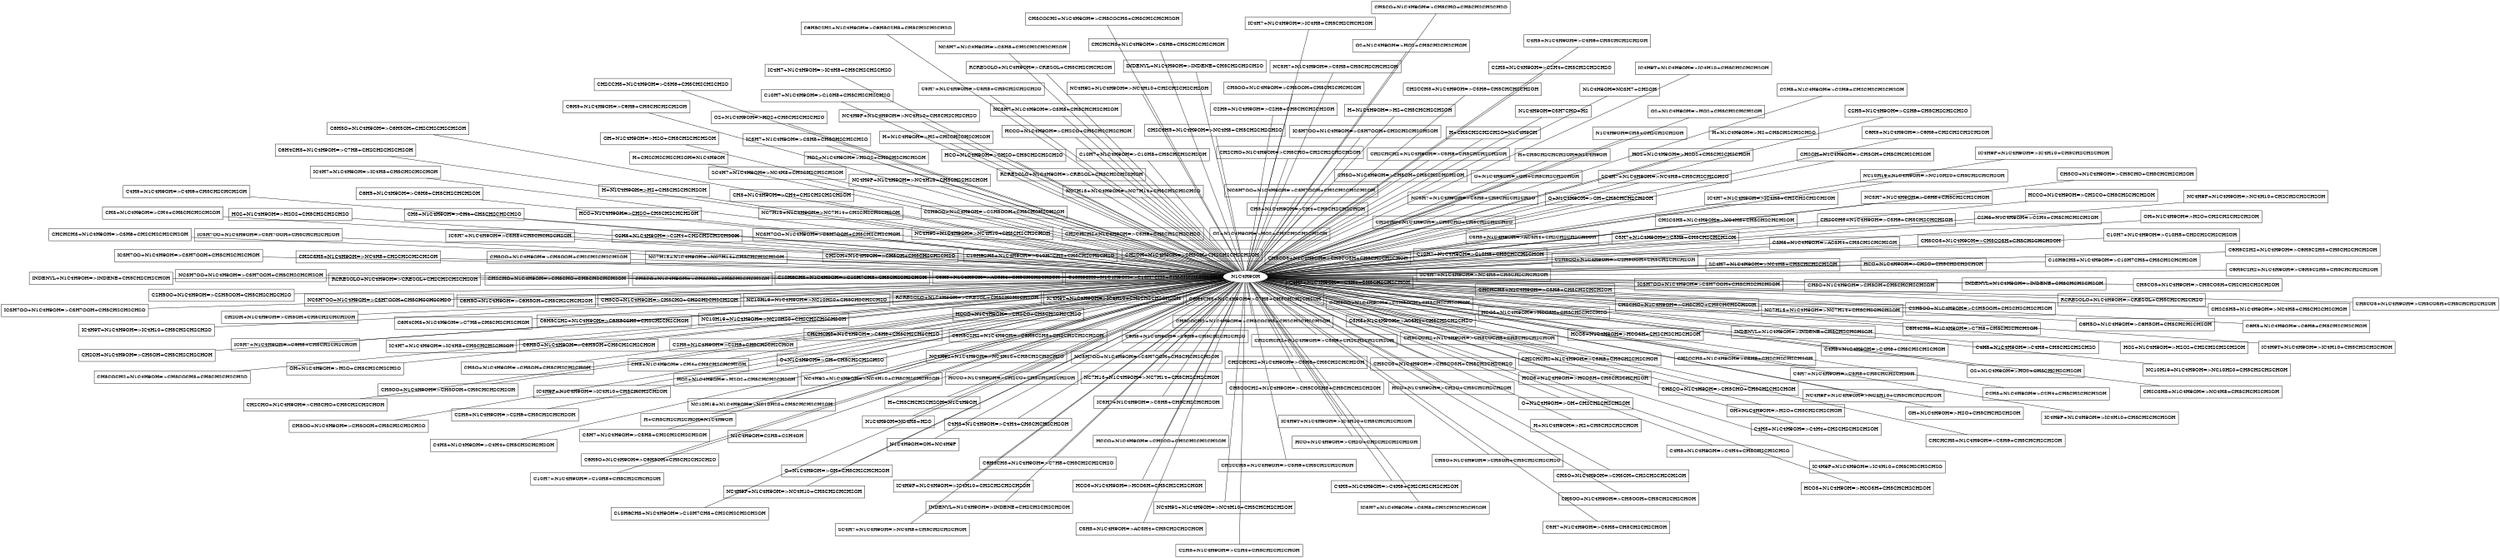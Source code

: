 digraph G {
size = "20,20"; 
rankdir = LR; 
rank = fill 
layout = fdp 
"N1C4H9OH" -> "C10H6CH3+N1C4H9OH=>C10H7CH3+CH2CH2CH2CH2OH" [arrowhead=none]; 
"C10H6CH3+N1C4H9OH=>C10H7CH3+CH2CH2CH2CH2OH" [shape=box]; 
"N1C4H9OH" -> "C10H6CH3+N1C4H9OH=>C10H7CH3+CH3CH2CH2CH2O" [arrowhead=none]; 
"C10H6CH3+N1C4H9OH=>C10H7CH3+CH3CH2CH2CH2O" [shape=box]; 
"N1C4H9OH" -> "C10H6CH3+N1C4H9OH=>C10H7CH3+CH3CH2CH2CHOH" [arrowhead=none]; 
"C10H6CH3+N1C4H9OH=>C10H7CH3+CH3CH2CH2CHOH" [shape=box]; 
"N1C4H9OH" -> "C10H6CH3+N1C4H9OH=>C10H7CH3+CH3CH2CHCH2OH" [arrowhead=none]; 
"C10H6CH3+N1C4H9OH=>C10H7CH3+CH3CH2CHCH2OH" [shape=box]; 
"N1C4H9OH" -> "C10H6CH3+N1C4H9OH=>C10H7CH3+CH3CHCH2CH2OH" [arrowhead=none]; 
"C10H6CH3+N1C4H9OH=>C10H7CH3+CH3CHCH2CH2OH" [shape=box]; 
"N1C4H9OH" -> "C10H7+N1C4H9OH=>C10H8+CH2CH2CH2CH2OH" [arrowhead=none]; 
"C10H7+N1C4H9OH=>C10H8+CH2CH2CH2CH2OH" [shape=box]; 
"N1C4H9OH" -> "C10H7+N1C4H9OH=>C10H8+CH3CH2CH2CH2O" [arrowhead=none]; 
"C10H7+N1C4H9OH=>C10H8+CH3CH2CH2CH2O" [shape=box]; 
"N1C4H9OH" -> "C10H7+N1C4H9OH=>C10H8+CH3CH2CH2CHOH" [arrowhead=none]; 
"C10H7+N1C4H9OH=>C10H8+CH3CH2CH2CHOH" [shape=box]; 
"N1C4H9OH" -> "C10H7+N1C4H9OH=>C10H8+CH3CH2CHCH2OH" [arrowhead=none]; 
"C10H7+N1C4H9OH=>C10H8+CH3CH2CHCH2OH" [shape=box]; 
"N1C4H9OH" -> "C10H7+N1C4H9OH=>C10H8+CH3CHCH2CH2OH" [arrowhead=none]; 
"C10H7+N1C4H9OH=>C10H8+CH3CHCH2CH2OH" [shape=box]; 
"N1C4H9OH" -> "C2H3+N1C4H9OH=>C2H4+CH2CH2CH2CH2OH" [arrowhead=none]; 
"C2H3+N1C4H9OH=>C2H4+CH2CH2CH2CH2OH" [shape=box]; 
"N1C4H9OH" -> "C2H3+N1C4H9OH=>C2H4+CH3CH2CH2CH2O" [arrowhead=none]; 
"C2H3+N1C4H9OH=>C2H4+CH3CH2CH2CH2O" [shape=box]; 
"N1C4H9OH" -> "C2H3+N1C4H9OH=>C2H4+CH3CH2CH2CHOH" [arrowhead=none]; 
"C2H3+N1C4H9OH=>C2H4+CH3CH2CH2CHOH" [shape=box]; 
"N1C4H9OH" -> "C2H3+N1C4H9OH=>C2H4+CH3CH2CHCH2OH" [arrowhead=none]; 
"C2H3+N1C4H9OH=>C2H4+CH3CH2CHCH2OH" [shape=box]; 
"N1C4H9OH" -> "C2H3+N1C4H9OH=>C2H4+CH3CHCH2CH2OH" [arrowhead=none]; 
"C2H3+N1C4H9OH=>C2H4+CH3CHCH2CH2OH" [shape=box]; 
"N1C4H9OH" -> "C2H5+N1C4H9OH=>C2H6+CH2CH2CH2CH2OH" [arrowhead=none]; 
"C2H5+N1C4H9OH=>C2H6+CH2CH2CH2CH2OH" [shape=box]; 
"N1C4H9OH" -> "C2H5+N1C4H9OH=>C2H6+CH3CH2CH2CH2O" [arrowhead=none]; 
"C2H5+N1C4H9OH=>C2H6+CH3CH2CH2CH2O" [shape=box]; 
"N1C4H9OH" -> "C2H5+N1C4H9OH=>C2H6+CH3CH2CH2CHOH" [arrowhead=none]; 
"C2H5+N1C4H9OH=>C2H6+CH3CH2CH2CHOH" [shape=box]; 
"N1C4H9OH" -> "C2H5+N1C4H9OH=>C2H6+CH3CH2CHCH2OH" [arrowhead=none]; 
"C2H5+N1C4H9OH=>C2H6+CH3CH2CHCH2OH" [shape=box]; 
"N1C4H9OH" -> "C2H5+N1C4H9OH=>C2H6+CH3CHCH2CH2OH" [arrowhead=none]; 
"C2H5+N1C4H9OH=>C2H6+CH3CHCH2CH2OH" [shape=box]; 
"N1C4H9OH" -> "C2H5OO+N1C4H9OH=>C2H5OOH+CH2CH2CH2CH2OH" [arrowhead=none]; 
"C2H5OO+N1C4H9OH=>C2H5OOH+CH2CH2CH2CH2OH" [shape=box]; 
"N1C4H9OH" -> "C2H5OO+N1C4H9OH=>C2H5OOH+CH3CH2CH2CH2O" [arrowhead=none]; 
"C2H5OO+N1C4H9OH=>C2H5OOH+CH3CH2CH2CH2O" [shape=box]; 
"N1C4H9OH" -> "C2H5OO+N1C4H9OH=>C2H5OOH+CH3CH2CH2CHOH" [arrowhead=none]; 
"C2H5OO+N1C4H9OH=>C2H5OOH+CH3CH2CH2CHOH" [shape=box]; 
"N1C4H9OH" -> "C2H5OO+N1C4H9OH=>C2H5OOH+CH3CH2CHCH2OH" [arrowhead=none]; 
"C2H5OO+N1C4H9OH=>C2H5OOH+CH3CH2CHCH2OH" [shape=box]; 
"N1C4H9OH" -> "C2H5OO+N1C4H9OH=>C2H5OOH+CH3CHCH2CH2OH" [arrowhead=none]; 
"C2H5OO+N1C4H9OH=>C2H5OOH+CH3CHCH2CH2OH" [shape=box]; 
"N1C4H9OH" -> "C3H3+N1C4H9OH=>AC3H4+CH2CH2CH2CH2OH" [arrowhead=none]; 
"C3H3+N1C4H9OH=>AC3H4+CH2CH2CH2CH2OH" [shape=box]; 
"N1C4H9OH" -> "C3H3+N1C4H9OH=>AC3H4+CH3CH2CH2CH2O" [arrowhead=none]; 
"C3H3+N1C4H9OH=>AC3H4+CH3CH2CH2CH2O" [shape=box]; 
"N1C4H9OH" -> "C3H3+N1C4H9OH=>AC3H4+CH3CH2CH2CHOH" [arrowhead=none]; 
"C3H3+N1C4H9OH=>AC3H4+CH3CH2CH2CHOH" [shape=box]; 
"N1C4H9OH" -> "C3H3+N1C4H9OH=>AC3H4+CH3CH2CHCH2OH" [arrowhead=none]; 
"C3H3+N1C4H9OH=>AC3H4+CH3CH2CHCH2OH" [shape=box]; 
"N1C4H9OH" -> "C3H3+N1C4H9OH=>AC3H4+CH3CHCH2CH2OH" [arrowhead=none]; 
"C3H3+N1C4H9OH=>AC3H4+CH3CHCH2CH2OH" [shape=box]; 
"N1C4H9OH" -> "C4H3+N1C4H9OH=>C4H4+CH2CH2CH2CH2OH" [arrowhead=none]; 
"C4H3+N1C4H9OH=>C4H4+CH2CH2CH2CH2OH" [shape=box]; 
"N1C4H9OH" -> "C4H3+N1C4H9OH=>C4H4+CH3CH2CH2CH2O" [arrowhead=none]; 
"C4H3+N1C4H9OH=>C4H4+CH3CH2CH2CH2O" [shape=box]; 
"N1C4H9OH" -> "C4H3+N1C4H9OH=>C4H4+CH3CH2CH2CHOH" [arrowhead=none]; 
"C4H3+N1C4H9OH=>C4H4+CH3CH2CH2CHOH" [shape=box]; 
"N1C4H9OH" -> "C4H3+N1C4H9OH=>C4H4+CH3CH2CHCH2OH" [arrowhead=none]; 
"C4H3+N1C4H9OH=>C4H4+CH3CH2CHCH2OH" [shape=box]; 
"N1C4H9OH" -> "C4H3+N1C4H9OH=>C4H4+CH3CHCH2CH2OH" [arrowhead=none]; 
"C4H3+N1C4H9OH=>C4H4+CH3CHCH2CH2OH" [shape=box]; 
"N1C4H9OH" -> "C4H5+N1C4H9OH=>C4H6+CH2CH2CH2CH2OH" [arrowhead=none]; 
"C4H5+N1C4H9OH=>C4H6+CH2CH2CH2CH2OH" [shape=box]; 
"N1C4H9OH" -> "C4H5+N1C4H9OH=>C4H6+CH3CH2CH2CH2O" [arrowhead=none]; 
"C4H5+N1C4H9OH=>C4H6+CH3CH2CH2CH2O" [shape=box]; 
"N1C4H9OH" -> "C4H5+N1C4H9OH=>C4H6+CH3CH2CH2CHOH" [arrowhead=none]; 
"C4H5+N1C4H9OH=>C4H6+CH3CH2CH2CHOH" [shape=box]; 
"N1C4H9OH" -> "C4H5+N1C4H9OH=>C4H6+CH3CH2CHCH2OH" [arrowhead=none]; 
"C4H5+N1C4H9OH=>C4H6+CH3CH2CHCH2OH" [shape=box]; 
"N1C4H9OH" -> "C4H5+N1C4H9OH=>C4H6+CH3CHCH2CH2OH" [arrowhead=none]; 
"C4H5+N1C4H9OH=>C4H6+CH3CHCH2CH2OH" [shape=box]; 
"N1C4H9OH" -> "C5H7+N1C4H9OH=>C5H8+CH2CH2CH2CH2OH" [arrowhead=none]; 
"C5H7+N1C4H9OH=>C5H8+CH2CH2CH2CH2OH" [shape=box]; 
"N1C4H9OH" -> "C5H7+N1C4H9OH=>C5H8+CH3CH2CH2CH2O" [arrowhead=none]; 
"C5H7+N1C4H9OH=>C5H8+CH3CH2CH2CH2O" [shape=box]; 
"N1C4H9OH" -> "C5H7+N1C4H9OH=>C5H8+CH3CH2CH2CHOH" [arrowhead=none]; 
"C5H7+N1C4H9OH=>C5H8+CH3CH2CH2CHOH" [shape=box]; 
"N1C4H9OH" -> "C5H7+N1C4H9OH=>C5H8+CH3CH2CHCH2OH" [arrowhead=none]; 
"C5H7+N1C4H9OH=>C5H8+CH3CH2CHCH2OH" [shape=box]; 
"N1C4H9OH" -> "C5H7+N1C4H9OH=>C5H8+CH3CHCH2CH2OH" [arrowhead=none]; 
"C5H7+N1C4H9OH=>C5H8+CH3CHCH2CH2OH" [shape=box]; 
"N1C4H9OH" -> "C6H4CH3+N1C4H9OH=>C7H8+CH2CH2CH2CH2OH" [arrowhead=none]; 
"C6H4CH3+N1C4H9OH=>C7H8+CH2CH2CH2CH2OH" [shape=box]; 
"N1C4H9OH" -> "C6H4CH3+N1C4H9OH=>C7H8+CH3CH2CH2CH2O" [arrowhead=none]; 
"C6H4CH3+N1C4H9OH=>C7H8+CH3CH2CH2CH2O" [shape=box]; 
"N1C4H9OH" -> "C6H4CH3+N1C4H9OH=>C7H8+CH3CH2CH2CHOH" [arrowhead=none]; 
"C6H4CH3+N1C4H9OH=>C7H8+CH3CH2CH2CHOH" [shape=box]; 
"N1C4H9OH" -> "C6H4CH3+N1C4H9OH=>C7H8+CH3CH2CHCH2OH" [arrowhead=none]; 
"C6H4CH3+N1C4H9OH=>C7H8+CH3CH2CHCH2OH" [shape=box]; 
"N1C4H9OH" -> "C6H4CH3+N1C4H9OH=>C7H8+CH3CHCH2CH2OH" [arrowhead=none]; 
"C6H4CH3+N1C4H9OH=>C7H8+CH3CHCH2CH2OH" [shape=box]; 
"N1C4H9OH" -> "C6H5+N1C4H9OH=>C6H6+CH2CH2CH2CH2OH" [arrowhead=none]; 
"C6H5+N1C4H9OH=>C6H6+CH2CH2CH2CH2OH" [shape=box]; 
"N1C4H9OH" -> "C6H5+N1C4H9OH=>C6H6+CH3CH2CH2CH2O" [arrowhead=none]; 
"C6H5+N1C4H9OH=>C6H6+CH3CH2CH2CH2O" [shape=box]; 
"N1C4H9OH" -> "C6H5+N1C4H9OH=>C6H6+CH3CH2CH2CHOH" [arrowhead=none]; 
"C6H5+N1C4H9OH=>C6H6+CH3CH2CH2CHOH" [shape=box]; 
"N1C4H9OH" -> "C6H5+N1C4H9OH=>C6H6+CH3CH2CHCH2OH" [arrowhead=none]; 
"C6H5+N1C4H9OH=>C6H6+CH3CH2CHCH2OH" [shape=box]; 
"N1C4H9OH" -> "C6H5+N1C4H9OH=>C6H6+CH3CHCH2CH2OH" [arrowhead=none]; 
"C6H5+N1C4H9OH=>C6H6+CH3CHCH2CH2OH" [shape=box]; 
"N1C4H9OH" -> "C6H5C2H2+N1C4H9OH=>C6H5C2H3+CH2CH2CH2CH2OH" [arrowhead=none]; 
"C6H5C2H2+N1C4H9OH=>C6H5C2H3+CH2CH2CH2CH2OH" [shape=box]; 
"N1C4H9OH" -> "C6H5C2H2+N1C4H9OH=>C6H5C2H3+CH3CH2CH2CH2O" [arrowhead=none]; 
"C6H5C2H2+N1C4H9OH=>C6H5C2H3+CH3CH2CH2CH2O" [shape=box]; 
"N1C4H9OH" -> "C6H5C2H2+N1C4H9OH=>C6H5C2H3+CH3CH2CH2CHOH" [arrowhead=none]; 
"C6H5C2H2+N1C4H9OH=>C6H5C2H3+CH3CH2CH2CHOH" [shape=box]; 
"N1C4H9OH" -> "C6H5C2H2+N1C4H9OH=>C6H5C2H3+CH3CH2CHCH2OH" [arrowhead=none]; 
"C6H5C2H2+N1C4H9OH=>C6H5C2H3+CH3CH2CHCH2OH" [shape=box]; 
"N1C4H9OH" -> "C6H5C2H2+N1C4H9OH=>C6H5C2H3+CH3CHCH2CH2OH" [arrowhead=none]; 
"C6H5C2H2+N1C4H9OH=>C6H5C2H3+CH3CHCH2CH2OH" [shape=box]; 
"N1C4H9OH" -> "C6H5O+N1C4H9OH=>C6H5OH+CH2CH2CH2CH2OH" [arrowhead=none]; 
"C6H5O+N1C4H9OH=>C6H5OH+CH2CH2CH2CH2OH" [shape=box]; 
"N1C4H9OH" -> "C6H5O+N1C4H9OH=>C6H5OH+CH3CH2CH2CH2O" [arrowhead=none]; 
"C6H5O+N1C4H9OH=>C6H5OH+CH3CH2CH2CH2O" [shape=box]; 
"N1C4H9OH" -> "C6H5O+N1C4H9OH=>C6H5OH+CH3CH2CH2CHOH" [arrowhead=none]; 
"C6H5O+N1C4H9OH=>C6H5OH+CH3CH2CH2CHOH" [shape=box]; 
"N1C4H9OH" -> "C6H5O+N1C4H9OH=>C6H5OH+CH3CH2CHCH2OH" [arrowhead=none]; 
"C6H5O+N1C4H9OH=>C6H5OH+CH3CH2CHCH2OH" [shape=box]; 
"N1C4H9OH" -> "C6H5O+N1C4H9OH=>C6H5OH+CH3CHCH2CH2OH" [arrowhead=none]; 
"C6H5O+N1C4H9OH=>C6H5OH+CH3CHCH2CH2OH" [shape=box]; 
"N1C4H9OH" -> "CH2C3H5+N1C4H9OH=>NC4H8+CH2CH2CH2CH2OH" [arrowhead=none]; 
"CH2C3H5+N1C4H9OH=>NC4H8+CH2CH2CH2CH2OH" [shape=box]; 
"N1C4H9OH" -> "CH2C3H5+N1C4H9OH=>NC4H8+CH3CH2CH2CH2O" [arrowhead=none]; 
"CH2C3H5+N1C4H9OH=>NC4H8+CH3CH2CH2CH2O" [shape=box]; 
"N1C4H9OH" -> "CH2C3H5+N1C4H9OH=>NC4H8+CH3CH2CH2CHOH" [arrowhead=none]; 
"CH2C3H5+N1C4H9OH=>NC4H8+CH3CH2CH2CHOH" [shape=box]; 
"N1C4H9OH" -> "CH2C3H5+N1C4H9OH=>NC4H8+CH3CH2CHCH2OH" [arrowhead=none]; 
"CH2C3H5+N1C4H9OH=>NC4H8+CH3CH2CHCH2OH" [shape=box]; 
"N1C4H9OH" -> "CH2C3H5+N1C4H9OH=>NC4H8+CH3CHCH2CH2OH" [arrowhead=none]; 
"CH2C3H5+N1C4H9OH=>NC4H8+CH3CHCH2CH2OH" [shape=box]; 
"N1C4H9OH" -> "CH2CCH3+N1C4H9OH=>C3H6+CH2CH2CH2CH2OH" [arrowhead=none]; 
"CH2CCH3+N1C4H9OH=>C3H6+CH2CH2CH2CH2OH" [shape=box]; 
"N1C4H9OH" -> "CH2CCH3+N1C4H9OH=>C3H6+CH3CH2CH2CH2O" [arrowhead=none]; 
"CH2CCH3+N1C4H9OH=>C3H6+CH3CH2CH2CH2O" [shape=box]; 
"N1C4H9OH" -> "CH2CCH3+N1C4H9OH=>C3H6+CH3CH2CH2CHOH" [arrowhead=none]; 
"CH2CCH3+N1C4H9OH=>C3H6+CH3CH2CH2CHOH" [shape=box]; 
"N1C4H9OH" -> "CH2CCH3+N1C4H9OH=>C3H6+CH3CH2CHCH2OH" [arrowhead=none]; 
"CH2CCH3+N1C4H9OH=>C3H6+CH3CH2CHCH2OH" [shape=box]; 
"N1C4H9OH" -> "CH2CCH3+N1C4H9OH=>C3H6+CH3CHCH2CH2OH" [arrowhead=none]; 
"CH2CCH3+N1C4H9OH=>C3H6+CH3CHCH2CH2OH" [shape=box]; 
"N1C4H9OH" -> "CH2CHCH2+N1C4H9OH=>C3H6+CH2CH2CH2CH2OH" [arrowhead=none]; 
"CH2CHCH2+N1C4H9OH=>C3H6+CH2CH2CH2CH2OH" [shape=box]; 
"N1C4H9OH" -> "CH2CHCH2+N1C4H9OH=>C3H6+CH3CH2CH2CH2O" [arrowhead=none]; 
"CH2CHCH2+N1C4H9OH=>C3H6+CH3CH2CH2CH2O" [shape=box]; 
"N1C4H9OH" -> "CH2CHCH2+N1C4H9OH=>C3H6+CH3CH2CH2CHOH" [arrowhead=none]; 
"CH2CHCH2+N1C4H9OH=>C3H6+CH3CH2CH2CHOH" [shape=box]; 
"N1C4H9OH" -> "CH2CHCH2+N1C4H9OH=>C3H6+CH3CH2CHCH2OH" [arrowhead=none]; 
"CH2CHCH2+N1C4H9OH=>C3H6+CH3CH2CHCH2OH" [shape=box]; 
"N1C4H9OH" -> "CH2CHCH2+N1C4H9OH=>C3H6+CH3CHCH2CH2OH" [arrowhead=none]; 
"CH2CHCH2+N1C4H9OH=>C3H6+CH3CHCH2CH2OH" [shape=box]; 
"N1C4H9OH" -> "CH2CHO+N1C4H9OH=>CH3CHO+CH2CH2CH2CH2OH" [arrowhead=none]; 
"CH2CHO+N1C4H9OH=>CH3CHO+CH2CH2CH2CH2OH" [shape=box]; 
"N1C4H9OH" -> "CH2CHO+N1C4H9OH=>CH3CHO+CH3CH2CH2CH2O" [arrowhead=none]; 
"CH2CHO+N1C4H9OH=>CH3CHO+CH3CH2CH2CH2O" [shape=box]; 
"N1C4H9OH" -> "CH2CHO+N1C4H9OH=>CH3CHO+CH3CH2CH2CHOH" [arrowhead=none]; 
"CH2CHO+N1C4H9OH=>CH3CHO+CH3CH2CH2CHOH" [shape=box]; 
"N1C4H9OH" -> "CH2CHO+N1C4H9OH=>CH3CHO+CH3CH2CHCH2OH" [arrowhead=none]; 
"CH2CHO+N1C4H9OH=>CH3CHO+CH3CH2CHCH2OH" [shape=box]; 
"N1C4H9OH" -> "CH2CHO+N1C4H9OH=>CH3CHO+CH3CHCH2CH2OH" [arrowhead=none]; 
"CH2CHO+N1C4H9OH=>CH3CHO+CH3CHCH2CH2OH" [shape=box]; 
"N1C4H9OH" -> "CH2OH+N1C4H9OH=>CH3OH+CH2CH2CH2CH2OH" [arrowhead=none]; 
"CH2OH+N1C4H9OH=>CH3OH+CH2CH2CH2CH2OH" [shape=box]; 
"N1C4H9OH" -> "CH2OH+N1C4H9OH=>CH3OH+CH3CH2CH2CH2O" [arrowhead=none]; 
"CH2OH+N1C4H9OH=>CH3OH+CH3CH2CH2CH2O" [shape=box]; 
"N1C4H9OH" -> "CH2OH+N1C4H9OH=>CH3OH+CH3CH2CH2CHOH" [arrowhead=none]; 
"CH2OH+N1C4H9OH=>CH3OH+CH3CH2CH2CHOH" [shape=box]; 
"N1C4H9OH" -> "CH2OH+N1C4H9OH=>CH3OH+CH3CH2CHCH2OH" [arrowhead=none]; 
"CH2OH+N1C4H9OH=>CH3OH+CH3CH2CHCH2OH" [shape=box]; 
"N1C4H9OH" -> "CH2OH+N1C4H9OH=>CH3OH+CH3CHCH2CH2OH" [arrowhead=none]; 
"CH2OH+N1C4H9OH=>CH3OH+CH3CHCH2CH2OH" [shape=box]; 
"N1C4H9OH" -> "CH3+N1C4H9OH=>CH4+CH2CH2CH2CH2OH" [arrowhead=none]; 
"CH3+N1C4H9OH=>CH4+CH2CH2CH2CH2OH" [shape=box]; 
"N1C4H9OH" -> "CH3+N1C4H9OH=>CH4+CH3CH2CH2CH2O" [arrowhead=none]; 
"CH3+N1C4H9OH=>CH4+CH3CH2CH2CH2O" [shape=box]; 
"N1C4H9OH" -> "CH3+N1C4H9OH=>CH4+CH3CH2CH2CHOH" [arrowhead=none]; 
"CH3+N1C4H9OH=>CH4+CH3CH2CH2CHOH" [shape=box]; 
"N1C4H9OH" -> "CH3+N1C4H9OH=>CH4+CH3CH2CHCH2OH" [arrowhead=none]; 
"CH3+N1C4H9OH=>CH4+CH3CH2CHCH2OH" [shape=box]; 
"N1C4H9OH" -> "CH3+N1C4H9OH=>CH4+CH3CHCH2CH2OH" [arrowhead=none]; 
"CH3+N1C4H9OH=>CH4+CH3CHCH2CH2OH" [shape=box]; 
"N1C4H9OH" -> "CH3CO+N1C4H9OH=>CH3CHO+CH2CH2CH2CH2OH" [arrowhead=none]; 
"CH3CO+N1C4H9OH=>CH3CHO+CH2CH2CH2CH2OH" [shape=box]; 
"N1C4H9OH" -> "CH3CO+N1C4H9OH=>CH3CHO+CH3CH2CH2CH2O" [arrowhead=none]; 
"CH3CO+N1C4H9OH=>CH3CHO+CH3CH2CH2CH2O" [shape=box]; 
"N1C4H9OH" -> "CH3CO+N1C4H9OH=>CH3CHO+CH3CH2CH2CHOH" [arrowhead=none]; 
"CH3CO+N1C4H9OH=>CH3CHO+CH3CH2CH2CHOH" [shape=box]; 
"N1C4H9OH" -> "CH3CO+N1C4H9OH=>CH3CHO+CH3CH2CHCH2OH" [arrowhead=none]; 
"CH3CO+N1C4H9OH=>CH3CHO+CH3CH2CHCH2OH" [shape=box]; 
"N1C4H9OH" -> "CH3CO+N1C4H9OH=>CH3CHO+CH3CHCH2CH2OH" [arrowhead=none]; 
"CH3CO+N1C4H9OH=>CH3CHO+CH3CHCH2CH2OH" [shape=box]; 
"N1C4H9OH" -> "CH3CO3+N1C4H9OH=>CH3CO3H+CH2CH2CH2CH2OH" [arrowhead=none]; 
"CH3CO3+N1C4H9OH=>CH3CO3H+CH2CH2CH2CH2OH" [shape=box]; 
"N1C4H9OH" -> "CH3CO3+N1C4H9OH=>CH3CO3H+CH3CH2CH2CH2O" [arrowhead=none]; 
"CH3CO3+N1C4H9OH=>CH3CO3H+CH3CH2CH2CH2O" [shape=box]; 
"N1C4H9OH" -> "CH3CO3+N1C4H9OH=>CH3CO3H+CH3CH2CH2CHOH" [arrowhead=none]; 
"CH3CO3+N1C4H9OH=>CH3CO3H+CH3CH2CH2CHOH" [shape=box]; 
"N1C4H9OH" -> "CH3CO3+N1C4H9OH=>CH3CO3H+CH3CH2CHCH2OH" [arrowhead=none]; 
"CH3CO3+N1C4H9OH=>CH3CO3H+CH3CH2CHCH2OH" [shape=box]; 
"N1C4H9OH" -> "CH3CO3+N1C4H9OH=>CH3CO3H+CH3CHCH2CH2OH" [arrowhead=none]; 
"CH3CO3+N1C4H9OH=>CH3CO3H+CH3CHCH2CH2OH" [shape=box]; 
"N1C4H9OH" -> "CH3COCH2+N1C4H9OH=>CH3COCH3+CH2CH2CH2CH2OH" [arrowhead=none]; 
"CH3COCH2+N1C4H9OH=>CH3COCH3+CH2CH2CH2CH2OH" [shape=box]; 
"N1C4H9OH" -> "CH3COCH2+N1C4H9OH=>CH3COCH3+CH3CH2CH2CH2O" [arrowhead=none]; 
"CH3COCH2+N1C4H9OH=>CH3COCH3+CH3CH2CH2CH2O" [shape=box]; 
"N1C4H9OH" -> "CH3COCH2+N1C4H9OH=>CH3COCH3+CH3CH2CH2CHOH" [arrowhead=none]; 
"CH3COCH2+N1C4H9OH=>CH3COCH3+CH3CH2CH2CHOH" [shape=box]; 
"N1C4H9OH" -> "CH3COCH2+N1C4H9OH=>CH3COCH3+CH3CH2CHCH2OH" [arrowhead=none]; 
"CH3COCH2+N1C4H9OH=>CH3COCH3+CH3CH2CHCH2OH" [shape=box]; 
"N1C4H9OH" -> "CH3COCH2+N1C4H9OH=>CH3COCH3+CH3CHCH2CH2OH" [arrowhead=none]; 
"CH3COCH2+N1C4H9OH=>CH3COCH3+CH3CHCH2CH2OH" [shape=box]; 
"N1C4H9OH" -> "CH3O+N1C4H9OH=>CH3OH+CH2CH2CH2CH2OH" [arrowhead=none]; 
"CH3O+N1C4H9OH=>CH3OH+CH2CH2CH2CH2OH" [shape=box]; 
"N1C4H9OH" -> "CH3O+N1C4H9OH=>CH3OH+CH3CH2CH2CH2O" [arrowhead=none]; 
"CH3O+N1C4H9OH=>CH3OH+CH3CH2CH2CH2O" [shape=box]; 
"N1C4H9OH" -> "CH3O+N1C4H9OH=>CH3OH+CH3CH2CH2CHOH" [arrowhead=none]; 
"CH3O+N1C4H9OH=>CH3OH+CH3CH2CH2CHOH" [shape=box]; 
"N1C4H9OH" -> "CH3O+N1C4H9OH=>CH3OH+CH3CH2CHCH2OH" [arrowhead=none]; 
"CH3O+N1C4H9OH=>CH3OH+CH3CH2CHCH2OH" [shape=box]; 
"N1C4H9OH" -> "CH3O+N1C4H9OH=>CH3OH+CH3CHCH2CH2OH" [arrowhead=none]; 
"CH3O+N1C4H9OH=>CH3OH+CH3CHCH2CH2OH" [shape=box]; 
"N1C4H9OH" -> "CH3OO+N1C4H9OH=>CH3OOH+CH2CH2CH2CH2OH" [arrowhead=none]; 
"CH3OO+N1C4H9OH=>CH3OOH+CH2CH2CH2CH2OH" [shape=box]; 
"N1C4H9OH" -> "CH3OO+N1C4H9OH=>CH3OOH+CH3CH2CH2CH2O" [arrowhead=none]; 
"CH3OO+N1C4H9OH=>CH3OOH+CH3CH2CH2CH2O" [shape=box]; 
"N1C4H9OH" -> "CH3OO+N1C4H9OH=>CH3OOH+CH3CH2CH2CHOH" [arrowhead=none]; 
"CH3OO+N1C4H9OH=>CH3OOH+CH3CH2CH2CHOH" [shape=box]; 
"N1C4H9OH" -> "CH3OO+N1C4H9OH=>CH3OOH+CH3CH2CHCH2OH" [arrowhead=none]; 
"CH3OO+N1C4H9OH=>CH3OOH+CH3CH2CHCH2OH" [shape=box]; 
"N1C4H9OH" -> "CH3OO+N1C4H9OH=>CH3OOH+CH3CHCH2CH2OH" [arrowhead=none]; 
"CH3OO+N1C4H9OH=>CH3OOH+CH3CHCH2CH2OH" [shape=box]; 
"N1C4H9OH" -> "CHCHCH3+N1C4H9OH=>C3H6+CH2CH2CH2CH2OH" [arrowhead=none]; 
"CHCHCH3+N1C4H9OH=>C3H6+CH2CH2CH2CH2OH" [shape=box]; 
"N1C4H9OH" -> "CHCHCH3+N1C4H9OH=>C3H6+CH3CH2CH2CH2O" [arrowhead=none]; 
"CHCHCH3+N1C4H9OH=>C3H6+CH3CH2CH2CH2O" [shape=box]; 
"N1C4H9OH" -> "CHCHCH3+N1C4H9OH=>C3H6+CH3CH2CH2CHOH" [arrowhead=none]; 
"CHCHCH3+N1C4H9OH=>C3H6+CH3CH2CH2CHOH" [shape=box]; 
"N1C4H9OH" -> "CHCHCH3+N1C4H9OH=>C3H6+CH3CH2CHCH2OH" [arrowhead=none]; 
"CHCHCH3+N1C4H9OH=>C3H6+CH3CH2CHCH2OH" [shape=box]; 
"N1C4H9OH" -> "CHCHCH3+N1C4H9OH=>C3H6+CH3CHCH2CH2OH" [arrowhead=none]; 
"CHCHCH3+N1C4H9OH=>C3H6+CH3CHCH2CH2OH" [shape=box]; 
"N1C4H9OH" -> "H+CH2CH2CH2CH2OH=N1C4H9OH" [arrowhead=none]; 
"H+CH2CH2CH2CH2OH=N1C4H9OH" [shape=box]; 
"N1C4H9OH" -> "H+CH3CH2CH2CH2O=N1C4H9OH" [arrowhead=none]; 
"H+CH3CH2CH2CH2O=N1C4H9OH" [shape=box]; 
"N1C4H9OH" -> "H+CH3CH2CH2CHOH=N1C4H9OH" [arrowhead=none]; 
"H+CH3CH2CH2CHOH=N1C4H9OH" [shape=box]; 
"N1C4H9OH" -> "H+CH3CH2CHCH2OH=N1C4H9OH" [arrowhead=none]; 
"H+CH3CH2CHCH2OH=N1C4H9OH" [shape=box]; 
"N1C4H9OH" -> "H+CH3CHCH2CH2OH=N1C4H9OH" [arrowhead=none]; 
"H+CH3CHCH2CH2OH=N1C4H9OH" [shape=box]; 
"N1C4H9OH" -> "H+N1C4H9OH=>H2+CH2CH2CH2CH2OH" [arrowhead=none]; 
"H+N1C4H9OH=>H2+CH2CH2CH2CH2OH" [shape=box]; 
"N1C4H9OH" -> "H+N1C4H9OH=>H2+CH3CH2CH2CH2O" [arrowhead=none]; 
"H+N1C4H9OH=>H2+CH3CH2CH2CH2O" [shape=box]; 
"N1C4H9OH" -> "H+N1C4H9OH=>H2+CH3CH2CH2CHOH" [arrowhead=none]; 
"H+N1C4H9OH=>H2+CH3CH2CH2CHOH" [shape=box]; 
"N1C4H9OH" -> "H+N1C4H9OH=>H2+CH3CH2CHCH2OH" [arrowhead=none]; 
"H+N1C4H9OH=>H2+CH3CH2CHCH2OH" [shape=box]; 
"N1C4H9OH" -> "H+N1C4H9OH=>H2+CH3CHCH2CH2OH" [arrowhead=none]; 
"H+N1C4H9OH=>H2+CH3CHCH2CH2OH" [shape=box]; 
"N1C4H9OH" -> "HCCO+N1C4H9OH=>CH2CO+CH2CH2CH2CH2OH" [arrowhead=none]; 
"HCCO+N1C4H9OH=>CH2CO+CH2CH2CH2CH2OH" [shape=box]; 
"N1C4H9OH" -> "HCCO+N1C4H9OH=>CH2CO+CH3CH2CH2CH2O" [arrowhead=none]; 
"HCCO+N1C4H9OH=>CH2CO+CH3CH2CH2CH2O" [shape=box]; 
"N1C4H9OH" -> "HCCO+N1C4H9OH=>CH2CO+CH3CH2CH2CHOH" [arrowhead=none]; 
"HCCO+N1C4H9OH=>CH2CO+CH3CH2CH2CHOH" [shape=box]; 
"N1C4H9OH" -> "HCCO+N1C4H9OH=>CH2CO+CH3CH2CHCH2OH" [arrowhead=none]; 
"HCCO+N1C4H9OH=>CH2CO+CH3CH2CHCH2OH" [shape=box]; 
"N1C4H9OH" -> "HCCO+N1C4H9OH=>CH2CO+CH3CHCH2CH2OH" [arrowhead=none]; 
"HCCO+N1C4H9OH=>CH2CO+CH3CHCH2CH2OH" [shape=box]; 
"N1C4H9OH" -> "HCO+N1C4H9OH=>CH2O+CH2CH2CH2CH2OH" [arrowhead=none]; 
"HCO+N1C4H9OH=>CH2O+CH2CH2CH2CH2OH" [shape=box]; 
"N1C4H9OH" -> "HCO+N1C4H9OH=>CH2O+CH3CH2CH2CH2O" [arrowhead=none]; 
"HCO+N1C4H9OH=>CH2O+CH3CH2CH2CH2O" [shape=box]; 
"N1C4H9OH" -> "HCO+N1C4H9OH=>CH2O+CH3CH2CH2CHOH" [arrowhead=none]; 
"HCO+N1C4H9OH=>CH2O+CH3CH2CH2CHOH" [shape=box]; 
"N1C4H9OH" -> "HCO+N1C4H9OH=>CH2O+CH3CH2CHCH2OH" [arrowhead=none]; 
"HCO+N1C4H9OH=>CH2O+CH3CH2CHCH2OH" [shape=box]; 
"N1C4H9OH" -> "HCO+N1C4H9OH=>CH2O+CH3CHCH2CH2OH" [arrowhead=none]; 
"HCO+N1C4H9OH=>CH2O+CH3CHCH2CH2OH" [shape=box]; 
"N1C4H9OH" -> "HCO3+N1C4H9OH=>HCO3H+CH2CH2CH2CH2OH" [arrowhead=none]; 
"HCO3+N1C4H9OH=>HCO3H+CH2CH2CH2CH2OH" [shape=box]; 
"N1C4H9OH" -> "HCO3+N1C4H9OH=>HCO3H+CH3CH2CH2CH2O" [arrowhead=none]; 
"HCO3+N1C4H9OH=>HCO3H+CH3CH2CH2CH2O" [shape=box]; 
"N1C4H9OH" -> "HCO3+N1C4H9OH=>HCO3H+CH3CH2CH2CHOH" [arrowhead=none]; 
"HCO3+N1C4H9OH=>HCO3H+CH3CH2CH2CHOH" [shape=box]; 
"N1C4H9OH" -> "HCO3+N1C4H9OH=>HCO3H+CH3CH2CHCH2OH" [arrowhead=none]; 
"HCO3+N1C4H9OH=>HCO3H+CH3CH2CHCH2OH" [shape=box]; 
"N1C4H9OH" -> "HCO3+N1C4H9OH=>HCO3H+CH3CHCH2CH2OH" [arrowhead=none]; 
"HCO3+N1C4H9OH=>HCO3H+CH3CHCH2CH2OH" [shape=box]; 
"N1C4H9OH" -> "HO2+N1C4H9OH=>H2O2+CH2CH2CH2CH2OH" [arrowhead=none]; 
"HO2+N1C4H9OH=>H2O2+CH2CH2CH2CH2OH" [shape=box]; 
"N1C4H9OH" -> "HO2+N1C4H9OH=>H2O2+CH3CH2CH2CH2O" [arrowhead=none]; 
"HO2+N1C4H9OH=>H2O2+CH3CH2CH2CH2O" [shape=box]; 
"N1C4H9OH" -> "HO2+N1C4H9OH=>H2O2+CH3CH2CH2CHOH" [arrowhead=none]; 
"HO2+N1C4H9OH=>H2O2+CH3CH2CH2CHOH" [shape=box]; 
"N1C4H9OH" -> "HO2+N1C4H9OH=>H2O2+CH3CH2CHCH2OH" [arrowhead=none]; 
"HO2+N1C4H9OH=>H2O2+CH3CH2CHCH2OH" [shape=box]; 
"N1C4H9OH" -> "HO2+N1C4H9OH=>H2O2+CH3CHCH2CH2OH" [arrowhead=none]; 
"HO2+N1C4H9OH=>H2O2+CH3CHCH2CH2OH" [shape=box]; 
"N1C4H9OH" -> "IC3H7+N1C4H9OH=>C3H8+CH2CH2CH2CH2OH" [arrowhead=none]; 
"IC3H7+N1C4H9OH=>C3H8+CH2CH2CH2CH2OH" [shape=box]; 
"N1C4H9OH" -> "IC3H7+N1C4H9OH=>C3H8+CH3CH2CH2CH2O" [arrowhead=none]; 
"IC3H7+N1C4H9OH=>C3H8+CH3CH2CH2CH2O" [shape=box]; 
"N1C4H9OH" -> "IC3H7+N1C4H9OH=>C3H8+CH3CH2CH2CHOH" [arrowhead=none]; 
"IC3H7+N1C4H9OH=>C3H8+CH3CH2CH2CHOH" [shape=box]; 
"N1C4H9OH" -> "IC3H7+N1C4H9OH=>C3H8+CH3CH2CHCH2OH" [arrowhead=none]; 
"IC3H7+N1C4H9OH=>C3H8+CH3CH2CHCH2OH" [shape=box]; 
"N1C4H9OH" -> "IC3H7+N1C4H9OH=>C3H8+CH3CHCH2CH2OH" [arrowhead=none]; 
"IC3H7+N1C4H9OH=>C3H8+CH3CHCH2CH2OH" [shape=box]; 
"N1C4H9OH" -> "IC3H7OO+N1C4H9OH=>C3H7OOH+CH2CH2CH2CH2OH" [arrowhead=none]; 
"IC3H7OO+N1C4H9OH=>C3H7OOH+CH2CH2CH2CH2OH" [shape=box]; 
"N1C4H9OH" -> "IC3H7OO+N1C4H9OH=>C3H7OOH+CH3CH2CH2CH2O" [arrowhead=none]; 
"IC3H7OO+N1C4H9OH=>C3H7OOH+CH3CH2CH2CH2O" [shape=box]; 
"N1C4H9OH" -> "IC3H7OO+N1C4H9OH=>C3H7OOH+CH3CH2CH2CHOH" [arrowhead=none]; 
"IC3H7OO+N1C4H9OH=>C3H7OOH+CH3CH2CH2CHOH" [shape=box]; 
"N1C4H9OH" -> "IC3H7OO+N1C4H9OH=>C3H7OOH+CH3CH2CHCH2OH" [arrowhead=none]; 
"IC3H7OO+N1C4H9OH=>C3H7OOH+CH3CH2CHCH2OH" [shape=box]; 
"N1C4H9OH" -> "IC3H7OO+N1C4H9OH=>C3H7OOH+CH3CHCH2CH2OH" [arrowhead=none]; 
"IC3H7OO+N1C4H9OH=>C3H7OOH+CH3CHCH2CH2OH" [shape=box]; 
"N1C4H9OH" -> "IC4H7+N1C4H9OH=>IC4H8+CH2CH2CH2CH2OH" [arrowhead=none]; 
"IC4H7+N1C4H9OH=>IC4H8+CH2CH2CH2CH2OH" [shape=box]; 
"N1C4H9OH" -> "IC4H7+N1C4H9OH=>IC4H8+CH3CH2CH2CH2O" [arrowhead=none]; 
"IC4H7+N1C4H9OH=>IC4H8+CH3CH2CH2CH2O" [shape=box]; 
"N1C4H9OH" -> "IC4H7+N1C4H9OH=>IC4H8+CH3CH2CH2CHOH" [arrowhead=none]; 
"IC4H7+N1C4H9OH=>IC4H8+CH3CH2CH2CHOH" [shape=box]; 
"N1C4H9OH" -> "IC4H7+N1C4H9OH=>IC4H8+CH3CH2CHCH2OH" [arrowhead=none]; 
"IC4H7+N1C4H9OH=>IC4H8+CH3CH2CHCH2OH" [shape=box]; 
"N1C4H9OH" -> "IC4H7+N1C4H9OH=>IC4H8+CH3CHCH2CH2OH" [arrowhead=none]; 
"IC4H7+N1C4H9OH=>IC4H8+CH3CHCH2CH2OH" [shape=box]; 
"N1C4H9OH" -> "IC4H9P+N1C4H9OH=>IC4H10+CH2CH2CH2CH2OH" [arrowhead=none]; 
"IC4H9P+N1C4H9OH=>IC4H10+CH2CH2CH2CH2OH" [shape=box]; 
"N1C4H9OH" -> "IC4H9P+N1C4H9OH=>IC4H10+CH3CH2CH2CH2O" [arrowhead=none]; 
"IC4H9P+N1C4H9OH=>IC4H10+CH3CH2CH2CH2O" [shape=box]; 
"N1C4H9OH" -> "IC4H9P+N1C4H9OH=>IC4H10+CH3CH2CH2CHOH" [arrowhead=none]; 
"IC4H9P+N1C4H9OH=>IC4H10+CH3CH2CH2CHOH" [shape=box]; 
"N1C4H9OH" -> "IC4H9P+N1C4H9OH=>IC4H10+CH3CH2CHCH2OH" [arrowhead=none]; 
"IC4H9P+N1C4H9OH=>IC4H10+CH3CH2CHCH2OH" [shape=box]; 
"N1C4H9OH" -> "IC4H9P+N1C4H9OH=>IC4H10+CH3CHCH2CH2OH" [arrowhead=none]; 
"IC4H9P+N1C4H9OH=>IC4H10+CH3CHCH2CH2OH" [shape=box]; 
"N1C4H9OH" -> "IC4H9T+N1C4H9OH=>IC4H10+CH2CH2CH2CH2OH" [arrowhead=none]; 
"IC4H9T+N1C4H9OH=>IC4H10+CH2CH2CH2CH2OH" [shape=box]; 
"N1C4H9OH" -> "IC4H9T+N1C4H9OH=>IC4H10+CH3CH2CH2CH2O" [arrowhead=none]; 
"IC4H9T+N1C4H9OH=>IC4H10+CH3CH2CH2CH2O" [shape=box]; 
"N1C4H9OH" -> "IC4H9T+N1C4H9OH=>IC4H10+CH3CH2CH2CHOH" [arrowhead=none]; 
"IC4H9T+N1C4H9OH=>IC4H10+CH3CH2CH2CHOH" [shape=box]; 
"N1C4H9OH" -> "IC4H9T+N1C4H9OH=>IC4H10+CH3CH2CHCH2OH" [arrowhead=none]; 
"IC4H9T+N1C4H9OH=>IC4H10+CH3CH2CHCH2OH" [shape=box]; 
"N1C4H9OH" -> "IC4H9T+N1C4H9OH=>IC4H10+CH3CHCH2CH2OH" [arrowhead=none]; 
"IC4H9T+N1C4H9OH=>IC4H10+CH3CHCH2CH2OH" [shape=box]; 
"N1C4H9OH" -> "INDENYL+N1C4H9OH=>INDENE+CH2CH2CH2CH2OH" [arrowhead=none]; 
"INDENYL+N1C4H9OH=>INDENE+CH2CH2CH2CH2OH" [shape=box]; 
"N1C4H9OH" -> "INDENYL+N1C4H9OH=>INDENE+CH3CH2CH2CH2O" [arrowhead=none]; 
"INDENYL+N1C4H9OH=>INDENE+CH3CH2CH2CH2O" [shape=box]; 
"N1C4H9OH" -> "INDENYL+N1C4H9OH=>INDENE+CH3CH2CH2CHOH" [arrowhead=none]; 
"INDENYL+N1C4H9OH=>INDENE+CH3CH2CH2CHOH" [shape=box]; 
"N1C4H9OH" -> "INDENYL+N1C4H9OH=>INDENE+CH3CH2CHCH2OH" [arrowhead=none]; 
"INDENYL+N1C4H9OH=>INDENE+CH3CH2CHCH2OH" [shape=box]; 
"N1C4H9OH" -> "INDENYL+N1C4H9OH=>INDENE+CH3CHCH2CH2OH" [arrowhead=none]; 
"INDENYL+N1C4H9OH=>INDENE+CH3CHCH2CH2OH" [shape=box]; 
"N1C4H9OH" -> "N1C4H9OH=C2H5+C2H4OH" [arrowhead=none]; 
"N1C4H9OH=C2H5+C2H4OH" [shape=box]; 
"N1C4H9OH" -> "N1C4H9OH=C3H7CHO+H2" [arrowhead=none]; 
"N1C4H9OH=C3H7CHO+H2" [shape=box]; 
"N1C4H9OH" -> "N1C4H9OH=CH3+CH2CH2CH2OH" [arrowhead=none]; 
"N1C4H9OH=CH3+CH2CH2CH2OH" [shape=box]; 
"N1C4H9OH" -> "N1C4H9OH=NC3H7+CH2OH" [arrowhead=none]; 
"N1C4H9OH=NC3H7+CH2OH" [shape=box]; 
"N1C4H9OH" -> "N1C4H9OH=NC4H8+H2O" [arrowhead=none]; 
"N1C4H9OH=NC4H8+H2O" [shape=box]; 
"N1C4H9OH" -> "N1C4H9OH=OH+NC4H9P" [arrowhead=none]; 
"N1C4H9OH=OH+NC4H9P" [shape=box]; 
"N1C4H9OH" -> "NC10H19+N1C4H9OH=>NC10H20+CH2CH2CH2CH2OH" [arrowhead=none]; 
"NC10H19+N1C4H9OH=>NC10H20+CH2CH2CH2CH2OH" [shape=box]; 
"N1C4H9OH" -> "NC10H19+N1C4H9OH=>NC10H20+CH3CH2CH2CH2O" [arrowhead=none]; 
"NC10H19+N1C4H9OH=>NC10H20+CH3CH2CH2CH2O" [shape=box]; 
"N1C4H9OH" -> "NC10H19+N1C4H9OH=>NC10H20+CH3CH2CH2CHOH" [arrowhead=none]; 
"NC10H19+N1C4H9OH=>NC10H20+CH3CH2CH2CHOH" [shape=box]; 
"N1C4H9OH" -> "NC10H19+N1C4H9OH=>NC10H20+CH3CH2CHCH2OH" [arrowhead=none]; 
"NC10H19+N1C4H9OH=>NC10H20+CH3CH2CHCH2OH" [shape=box]; 
"N1C4H9OH" -> "NC10H19+N1C4H9OH=>NC10H20+CH3CHCH2CH2OH" [arrowhead=none]; 
"NC10H19+N1C4H9OH=>NC10H20+CH3CHCH2CH2OH" [shape=box]; 
"N1C4H9OH" -> "NC3H7+N1C4H9OH=>C3H8+CH2CH2CH2CH2OH" [arrowhead=none]; 
"NC3H7+N1C4H9OH=>C3H8+CH2CH2CH2CH2OH" [shape=box]; 
"N1C4H9OH" -> "NC3H7+N1C4H9OH=>C3H8+CH3CH2CH2CH2O" [arrowhead=none]; 
"NC3H7+N1C4H9OH=>C3H8+CH3CH2CH2CH2O" [shape=box]; 
"N1C4H9OH" -> "NC3H7+N1C4H9OH=>C3H8+CH3CH2CH2CHOH" [arrowhead=none]; 
"NC3H7+N1C4H9OH=>C3H8+CH3CH2CH2CHOH" [shape=box]; 
"N1C4H9OH" -> "NC3H7+N1C4H9OH=>C3H8+CH3CH2CHCH2OH" [arrowhead=none]; 
"NC3H7+N1C4H9OH=>C3H8+CH3CH2CHCH2OH" [shape=box]; 
"N1C4H9OH" -> "NC3H7+N1C4H9OH=>C3H8+CH3CHCH2CH2OH" [arrowhead=none]; 
"NC3H7+N1C4H9OH=>C3H8+CH3CHCH2CH2OH" [shape=box]; 
"N1C4H9OH" -> "NC3H7OO+N1C4H9OH=>C3H7OOH+CH2CH2CH2CH2OH" [arrowhead=none]; 
"NC3H7OO+N1C4H9OH=>C3H7OOH+CH2CH2CH2CH2OH" [shape=box]; 
"N1C4H9OH" -> "NC3H7OO+N1C4H9OH=>C3H7OOH+CH3CH2CH2CH2O" [arrowhead=none]; 
"NC3H7OO+N1C4H9OH=>C3H7OOH+CH3CH2CH2CH2O" [shape=box]; 
"N1C4H9OH" -> "NC3H7OO+N1C4H9OH=>C3H7OOH+CH3CH2CH2CHOH" [arrowhead=none]; 
"NC3H7OO+N1C4H9OH=>C3H7OOH+CH3CH2CH2CHOH" [shape=box]; 
"N1C4H9OH" -> "NC3H7OO+N1C4H9OH=>C3H7OOH+CH3CH2CHCH2OH" [arrowhead=none]; 
"NC3H7OO+N1C4H9OH=>C3H7OOH+CH3CH2CHCH2OH" [shape=box]; 
"N1C4H9OH" -> "NC3H7OO+N1C4H9OH=>C3H7OOH+CH3CHCH2CH2OH" [arrowhead=none]; 
"NC3H7OO+N1C4H9OH=>C3H7OOH+CH3CHCH2CH2OH" [shape=box]; 
"N1C4H9OH" -> "NC4H9P+N1C4H9OH=>NC4H10+CH2CH2CH2CH2OH" [arrowhead=none]; 
"NC4H9P+N1C4H9OH=>NC4H10+CH2CH2CH2CH2OH" [shape=box]; 
"N1C4H9OH" -> "NC4H9P+N1C4H9OH=>NC4H10+CH3CH2CH2CH2O" [arrowhead=none]; 
"NC4H9P+N1C4H9OH=>NC4H10+CH3CH2CH2CH2O" [shape=box]; 
"N1C4H9OH" -> "NC4H9P+N1C4H9OH=>NC4H10+CH3CH2CH2CHOH" [arrowhead=none]; 
"NC4H9P+N1C4H9OH=>NC4H10+CH3CH2CH2CHOH" [shape=box]; 
"N1C4H9OH" -> "NC4H9P+N1C4H9OH=>NC4H10+CH3CH2CHCH2OH" [arrowhead=none]; 
"NC4H9P+N1C4H9OH=>NC4H10+CH3CH2CHCH2OH" [shape=box]; 
"N1C4H9OH" -> "NC4H9P+N1C4H9OH=>NC4H10+CH3CHCH2CH2OH" [arrowhead=none]; 
"NC4H9P+N1C4H9OH=>NC4H10+CH3CHCH2CH2OH" [shape=box]; 
"N1C4H9OH" -> "NC4H9S+N1C4H9OH=>NC4H10+CH2CH2CH2CH2OH" [arrowhead=none]; 
"NC4H9S+N1C4H9OH=>NC4H10+CH2CH2CH2CH2OH" [shape=box]; 
"N1C4H9OH" -> "NC4H9S+N1C4H9OH=>NC4H10+CH3CH2CH2CH2O" [arrowhead=none]; 
"NC4H9S+N1C4H9OH=>NC4H10+CH3CH2CH2CH2O" [shape=box]; 
"N1C4H9OH" -> "NC4H9S+N1C4H9OH=>NC4H10+CH3CH2CH2CHOH" [arrowhead=none]; 
"NC4H9S+N1C4H9OH=>NC4H10+CH3CH2CH2CHOH" [shape=box]; 
"N1C4H9OH" -> "NC4H9S+N1C4H9OH=>NC4H10+CH3CH2CHCH2OH" [arrowhead=none]; 
"NC4H9S+N1C4H9OH=>NC4H10+CH3CH2CHCH2OH" [shape=box]; 
"N1C4H9OH" -> "NC4H9S+N1C4H9OH=>NC4H10+CH3CHCH2CH2OH" [arrowhead=none]; 
"NC4H9S+N1C4H9OH=>NC4H10+CH3CHCH2CH2OH" [shape=box]; 
"N1C4H9OH" -> "NC7H13+N1C4H9OH=>NC7H14+CH2CH2CH2CH2OH" [arrowhead=none]; 
"NC7H13+N1C4H9OH=>NC7H14+CH2CH2CH2CH2OH" [shape=box]; 
"N1C4H9OH" -> "NC7H13+N1C4H9OH=>NC7H14+CH3CH2CH2CH2O" [arrowhead=none]; 
"NC7H13+N1C4H9OH=>NC7H14+CH3CH2CH2CH2O" [shape=box]; 
"N1C4H9OH" -> "NC7H13+N1C4H9OH=>NC7H14+CH3CH2CH2CHOH" [arrowhead=none]; 
"NC7H13+N1C4H9OH=>NC7H14+CH3CH2CH2CHOH" [shape=box]; 
"N1C4H9OH" -> "NC7H13+N1C4H9OH=>NC7H14+CH3CH2CHCH2OH" [arrowhead=none]; 
"NC7H13+N1C4H9OH=>NC7H14+CH3CH2CHCH2OH" [shape=box]; 
"N1C4H9OH" -> "NC7H13+N1C4H9OH=>NC7H14+CH3CHCH2CH2OH" [arrowhead=none]; 
"NC7H13+N1C4H9OH=>NC7H14+CH3CHCH2CH2OH" [shape=box]; 
"N1C4H9OH" -> "O+N1C4H9OH=>OH+CH2CH2CH2CH2OH" [arrowhead=none]; 
"O+N1C4H9OH=>OH+CH2CH2CH2CH2OH" [shape=box]; 
"N1C4H9OH" -> "O+N1C4H9OH=>OH+CH3CH2CH2CH2O" [arrowhead=none]; 
"O+N1C4H9OH=>OH+CH3CH2CH2CH2O" [shape=box]; 
"N1C4H9OH" -> "O+N1C4H9OH=>OH+CH3CH2CH2CHOH" [arrowhead=none]; 
"O+N1C4H9OH=>OH+CH3CH2CH2CHOH" [shape=box]; 
"N1C4H9OH" -> "O+N1C4H9OH=>OH+CH3CH2CHCH2OH" [arrowhead=none]; 
"O+N1C4H9OH=>OH+CH3CH2CHCH2OH" [shape=box]; 
"N1C4H9OH" -> "O+N1C4H9OH=>OH+CH3CHCH2CH2OH" [arrowhead=none]; 
"O+N1C4H9OH=>OH+CH3CHCH2CH2OH" [shape=box]; 
"N1C4H9OH" -> "O2+N1C4H9OH=>HO2+CH2CH2CH2CH2OH" [arrowhead=none]; 
"O2+N1C4H9OH=>HO2+CH2CH2CH2CH2OH" [shape=box]; 
"N1C4H9OH" -> "O2+N1C4H9OH=>HO2+CH3CH2CH2CH2O" [arrowhead=none]; 
"O2+N1C4H9OH=>HO2+CH3CH2CH2CH2O" [shape=box]; 
"N1C4H9OH" -> "O2+N1C4H9OH=>HO2+CH3CH2CH2CHOH" [arrowhead=none]; 
"O2+N1C4H9OH=>HO2+CH3CH2CH2CHOH" [shape=box]; 
"N1C4H9OH" -> "O2+N1C4H9OH=>HO2+CH3CH2CHCH2OH" [arrowhead=none]; 
"O2+N1C4H9OH=>HO2+CH3CH2CHCH2OH" [shape=box]; 
"N1C4H9OH" -> "O2+N1C4H9OH=>HO2+CH3CHCH2CH2OH" [arrowhead=none]; 
"O2+N1C4H9OH=>HO2+CH3CHCH2CH2OH" [shape=box]; 
"N1C4H9OH" -> "OH+N1C4H9OH=>H2O+CH2CH2CH2CH2OH" [arrowhead=none]; 
"OH+N1C4H9OH=>H2O+CH2CH2CH2CH2OH" [shape=box]; 
"N1C4H9OH" -> "OH+N1C4H9OH=>H2O+CH3CH2CH2CH2O" [arrowhead=none]; 
"OH+N1C4H9OH=>H2O+CH3CH2CH2CH2O" [shape=box]; 
"N1C4H9OH" -> "OH+N1C4H9OH=>H2O+CH3CH2CH2CHOH" [arrowhead=none]; 
"OH+N1C4H9OH=>H2O+CH3CH2CH2CHOH" [shape=box]; 
"N1C4H9OH" -> "OH+N1C4H9OH=>H2O+CH3CH2CHCH2OH" [arrowhead=none]; 
"OH+N1C4H9OH=>H2O+CH3CH2CHCH2OH" [shape=box]; 
"N1C4H9OH" -> "OH+N1C4H9OH=>H2O+CH3CHCH2CH2OH" [arrowhead=none]; 
"OH+N1C4H9OH=>H2O+CH3CHCH2CH2OH" [shape=box]; 
"N1C4H9OH" -> "RCRESOLO+N1C4H9OH=>CRESOL+CH2CH2CH2CH2OH" [arrowhead=none]; 
"RCRESOLO+N1C4H9OH=>CRESOL+CH2CH2CH2CH2OH" [shape=box]; 
"N1C4H9OH" -> "RCRESOLO+N1C4H9OH=>CRESOL+CH3CH2CH2CH2O" [arrowhead=none]; 
"RCRESOLO+N1C4H9OH=>CRESOL+CH3CH2CH2CH2O" [shape=box]; 
"N1C4H9OH" -> "RCRESOLO+N1C4H9OH=>CRESOL+CH3CH2CH2CHOH" [arrowhead=none]; 
"RCRESOLO+N1C4H9OH=>CRESOL+CH3CH2CH2CHOH" [shape=box]; 
"N1C4H9OH" -> "RCRESOLO+N1C4H9OH=>CRESOL+CH3CH2CHCH2OH" [arrowhead=none]; 
"RCRESOLO+N1C4H9OH=>CRESOL+CH3CH2CHCH2OH" [shape=box]; 
"N1C4H9OH" -> "RCRESOLO+N1C4H9OH=>CRESOL+CH3CHCH2CH2OH" [arrowhead=none]; 
"RCRESOLO+N1C4H9OH=>CRESOL+CH3CHCH2CH2OH" [shape=box]; 
"N1C4H9OH" -> "SC4H7+N1C4H9OH=>NC4H8+CH2CH2CH2CH2OH" [arrowhead=none]; 
"SC4H7+N1C4H9OH=>NC4H8+CH2CH2CH2CH2OH" [shape=box]; 
"N1C4H9OH" -> "SC4H7+N1C4H9OH=>NC4H8+CH3CH2CH2CH2O" [arrowhead=none]; 
"SC4H7+N1C4H9OH=>NC4H8+CH3CH2CH2CH2O" [shape=box]; 
"N1C4H9OH" -> "SC4H7+N1C4H9OH=>NC4H8+CH3CH2CH2CHOH" [arrowhead=none]; 
"SC4H7+N1C4H9OH=>NC4H8+CH3CH2CH2CHOH" [shape=box]; 
"N1C4H9OH" -> "SC4H7+N1C4H9OH=>NC4H8+CH3CH2CHCH2OH" [arrowhead=none]; 
"SC4H7+N1C4H9OH=>NC4H8+CH3CH2CHCH2OH" [shape=box]; 
"N1C4H9OH" -> "SC4H7+N1C4H9OH=>NC4H8+CH3CHCH2CH2OH" [arrowhead=none]; 
"SC4H7+N1C4H9OH=>NC4H8+CH3CHCH2CH2OH" [shape=box]; 
}

